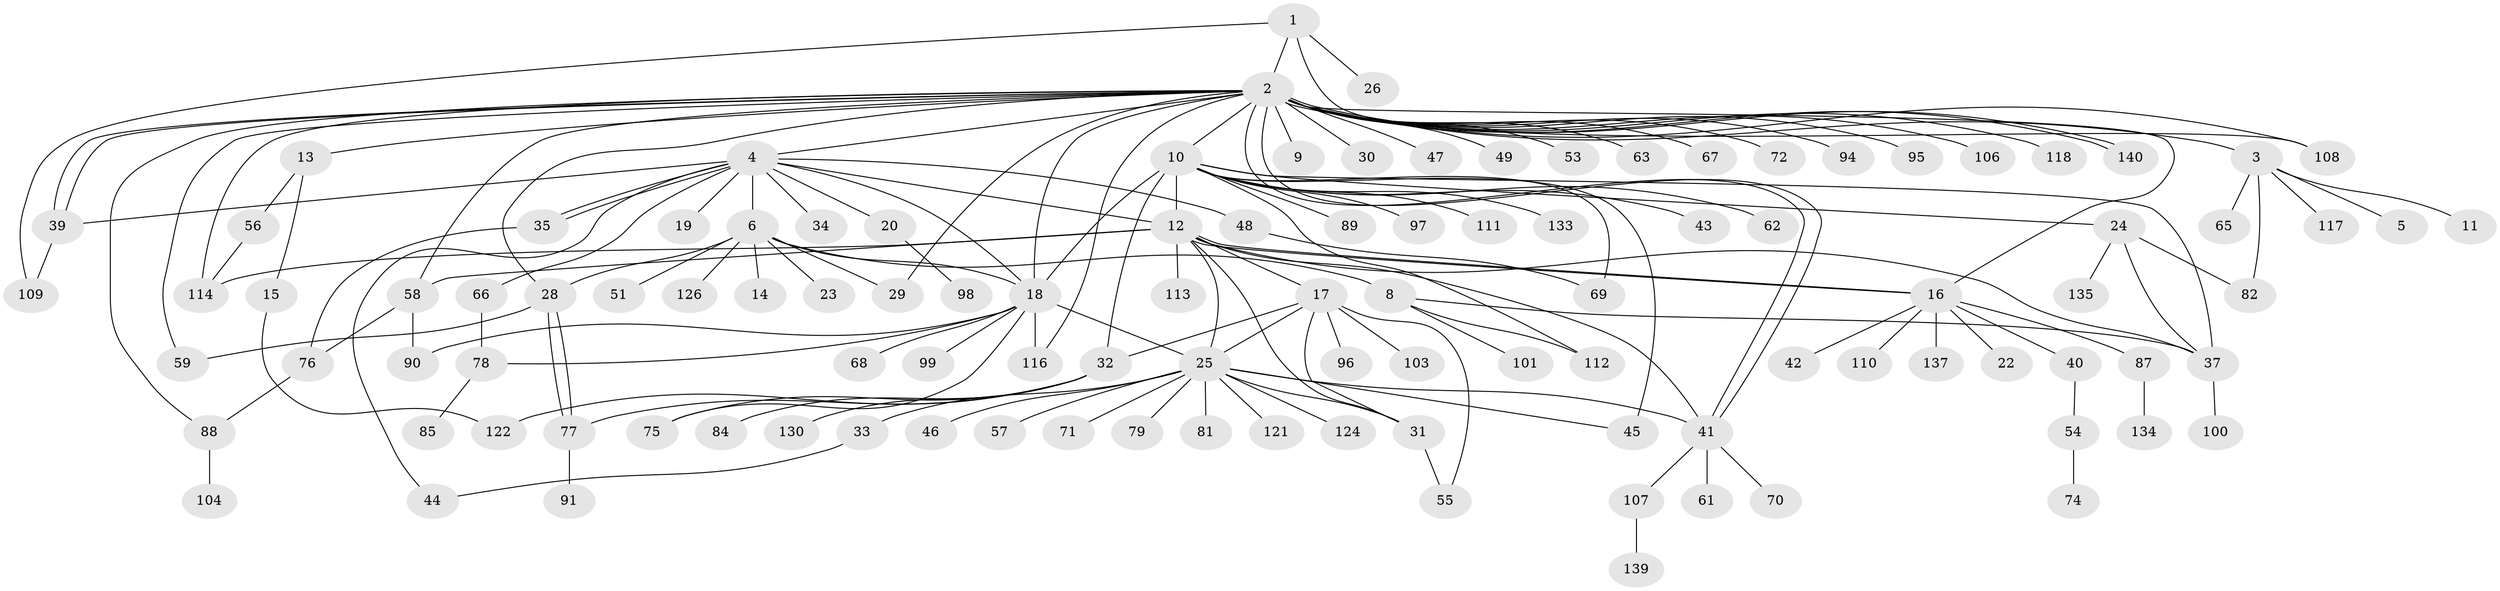 // Generated by graph-tools (version 1.1) at 2025/23/03/03/25 07:23:52]
// undirected, 111 vertices, 154 edges
graph export_dot {
graph [start="1"]
  node [color=gray90,style=filled];
  1 [super="+21"];
  2 [super="+38"];
  3 [super="+52"];
  4 [super="+120"];
  5;
  6 [super="+7"];
  8;
  9;
  10 [super="+92"];
  11;
  12 [super="+73"];
  13 [super="+132"];
  14;
  15;
  16 [super="+36"];
  17 [super="+123"];
  18 [super="+64"];
  19;
  20 [super="+50"];
  22;
  23;
  24 [super="+60"];
  25 [super="+27"];
  26;
  28 [super="+131"];
  29;
  30;
  31 [super="+83"];
  32;
  33;
  34;
  35;
  37 [super="+86"];
  39 [super="+93"];
  40;
  41;
  42;
  43;
  44;
  45;
  46;
  47;
  48;
  49;
  51;
  53;
  54;
  55;
  56;
  57;
  58 [super="+115"];
  59 [super="+128"];
  61 [super="+105"];
  62;
  63;
  65;
  66;
  67;
  68;
  69;
  70 [super="+102"];
  71;
  72;
  74 [super="+127"];
  75;
  76;
  77 [super="+80"];
  78;
  79;
  81;
  82 [super="+138"];
  84;
  85;
  87;
  88;
  89;
  90;
  91;
  94;
  95;
  96;
  97;
  98;
  99;
  100;
  101;
  103;
  104;
  106;
  107 [super="+129"];
  108;
  109;
  110 [super="+125"];
  111;
  112;
  113;
  114 [super="+119"];
  116;
  117;
  118;
  121;
  122 [super="+136"];
  124;
  126;
  130;
  133;
  134;
  135;
  137;
  139;
  140;
  1 -- 2;
  1 -- 26;
  1 -- 108;
  1 -- 109;
  2 -- 3;
  2 -- 4;
  2 -- 9;
  2 -- 10 [weight=2];
  2 -- 13;
  2 -- 18;
  2 -- 28 [weight=2];
  2 -- 29;
  2 -- 30;
  2 -- 39;
  2 -- 39;
  2 -- 41;
  2 -- 41;
  2 -- 47;
  2 -- 49;
  2 -- 53;
  2 -- 63;
  2 -- 67;
  2 -- 72;
  2 -- 88;
  2 -- 94;
  2 -- 95;
  2 -- 106;
  2 -- 108;
  2 -- 114;
  2 -- 116;
  2 -- 140;
  2 -- 140;
  2 -- 58;
  2 -- 118;
  2 -- 16;
  2 -- 59;
  3 -- 5;
  3 -- 11;
  3 -- 82;
  3 -- 117;
  3 -- 65;
  4 -- 6;
  4 -- 12;
  4 -- 19;
  4 -- 20;
  4 -- 34;
  4 -- 35;
  4 -- 35;
  4 -- 39;
  4 -- 44;
  4 -- 48;
  4 -- 66;
  4 -- 18;
  6 -- 18;
  6 -- 23;
  6 -- 29;
  6 -- 51;
  6 -- 14;
  6 -- 8;
  6 -- 28;
  6 -- 126;
  8 -- 37;
  8 -- 101;
  8 -- 112;
  10 -- 12 [weight=2];
  10 -- 24;
  10 -- 32;
  10 -- 43;
  10 -- 62;
  10 -- 69;
  10 -- 89;
  10 -- 97 [weight=2];
  10 -- 111;
  10 -- 112;
  10 -- 18;
  10 -- 37;
  10 -- 133;
  10 -- 45;
  12 -- 16;
  12 -- 16;
  12 -- 17;
  12 -- 37;
  12 -- 41;
  12 -- 58;
  12 -- 114;
  12 -- 25;
  12 -- 113;
  12 -- 31;
  13 -- 15;
  13 -- 56;
  15 -- 122;
  16 -- 22;
  16 -- 40;
  16 -- 42;
  16 -- 137;
  16 -- 110;
  16 -- 87;
  17 -- 25;
  17 -- 31;
  17 -- 32;
  17 -- 96;
  17 -- 103;
  17 -- 55;
  18 -- 99;
  18 -- 68;
  18 -- 75;
  18 -- 78;
  18 -- 116;
  18 -- 90;
  18 -- 25;
  20 -- 98;
  24 -- 82;
  24 -- 37;
  24 -- 135;
  25 -- 33;
  25 -- 41;
  25 -- 46;
  25 -- 57;
  25 -- 71;
  25 -- 124;
  25 -- 81;
  25 -- 121;
  25 -- 45;
  25 -- 79;
  25 -- 31;
  28 -- 59;
  28 -- 77;
  28 -- 77;
  31 -- 55;
  32 -- 75;
  32 -- 77;
  32 -- 84;
  32 -- 122;
  32 -- 130;
  33 -- 44;
  35 -- 76;
  37 -- 100;
  39 -- 109;
  40 -- 54;
  41 -- 61;
  41 -- 70;
  41 -- 107;
  48 -- 69;
  54 -- 74;
  56 -- 114;
  58 -- 90;
  58 -- 76;
  66 -- 78;
  76 -- 88;
  77 -- 91;
  78 -- 85;
  87 -- 134;
  88 -- 104;
  107 -- 139;
}
